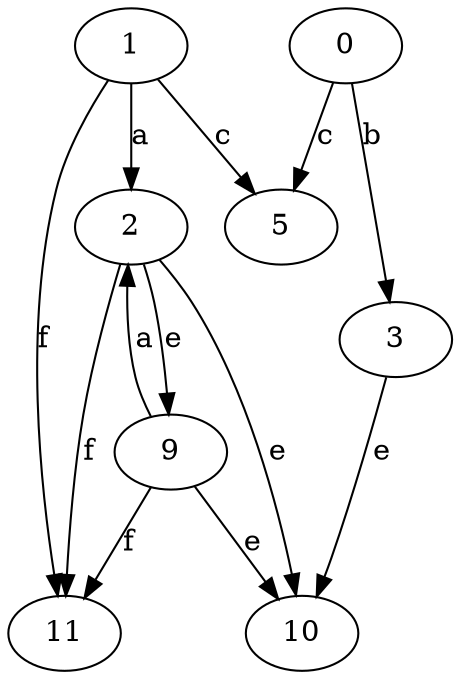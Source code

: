 strict digraph  {
1;
2;
3;
5;
9;
0;
10;
11;
1 -> 2  [label=a];
1 -> 5  [label=c];
1 -> 11  [label=f];
2 -> 9  [label=e];
2 -> 10  [label=e];
2 -> 11  [label=f];
3 -> 10  [label=e];
9 -> 2  [label=a];
9 -> 10  [label=e];
9 -> 11  [label=f];
0 -> 3  [label=b];
0 -> 5  [label=c];
}
